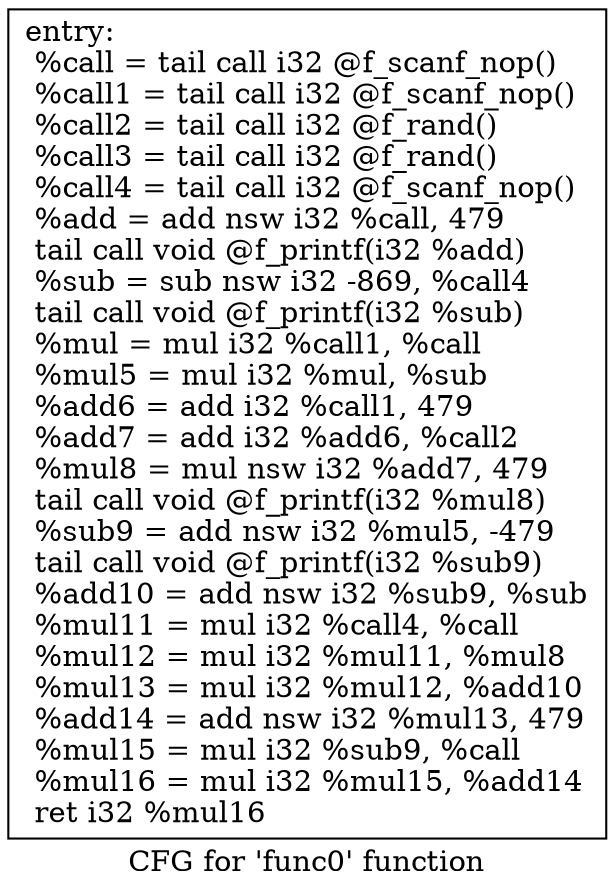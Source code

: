 digraph "CFG for 'func0' function" {
	label="CFG for 'func0' function";

	Node0x5639da85f130 [shape=record,label="{entry:\l  %call = tail call i32 @f_scanf_nop()\l  %call1 = tail call i32 @f_scanf_nop()\l  %call2 = tail call i32 @f_rand()\l  %call3 = tail call i32 @f_rand()\l  %call4 = tail call i32 @f_scanf_nop()\l  %add = add nsw i32 %call, 479\l  tail call void @f_printf(i32 %add)\l  %sub = sub nsw i32 -869, %call4\l  tail call void @f_printf(i32 %sub)\l  %mul = mul i32 %call1, %call\l  %mul5 = mul i32 %mul, %sub\l  %add6 = add i32 %call1, 479\l  %add7 = add i32 %add6, %call2\l  %mul8 = mul nsw i32 %add7, 479\l  tail call void @f_printf(i32 %mul8)\l  %sub9 = add nsw i32 %mul5, -479\l  tail call void @f_printf(i32 %sub9)\l  %add10 = add nsw i32 %sub9, %sub\l  %mul11 = mul i32 %call4, %call\l  %mul12 = mul i32 %mul11, %mul8\l  %mul13 = mul i32 %mul12, %add10\l  %add14 = add nsw i32 %mul13, 479\l  %mul15 = mul i32 %sub9, %call\l  %mul16 = mul i32 %mul15, %add14\l  ret i32 %mul16\l}"];
}

